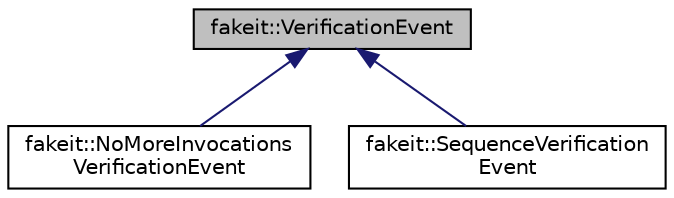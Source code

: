 digraph "fakeit::VerificationEvent"
{
  edge [fontname="Helvetica",fontsize="10",labelfontname="Helvetica",labelfontsize="10"];
  node [fontname="Helvetica",fontsize="10",shape=record];
  Node1 [label="fakeit::VerificationEvent",height=0.2,width=0.4,color="black", fillcolor="grey75", style="filled" fontcolor="black"];
  Node1 -> Node2 [dir="back",color="midnightblue",fontsize="10",style="solid",fontname="Helvetica"];
  Node2 [label="fakeit::NoMoreInvocations\lVerificationEvent",height=0.2,width=0.4,color="black", fillcolor="white", style="filled",URL="$d0/d3f/structfakeit_1_1NoMoreInvocationsVerificationEvent.html"];
  Node1 -> Node3 [dir="back",color="midnightblue",fontsize="10",style="solid",fontname="Helvetica"];
  Node3 [label="fakeit::SequenceVerification\lEvent",height=0.2,width=0.4,color="black", fillcolor="white", style="filled",URL="$de/d4f/structfakeit_1_1SequenceVerificationEvent.html"];
}
